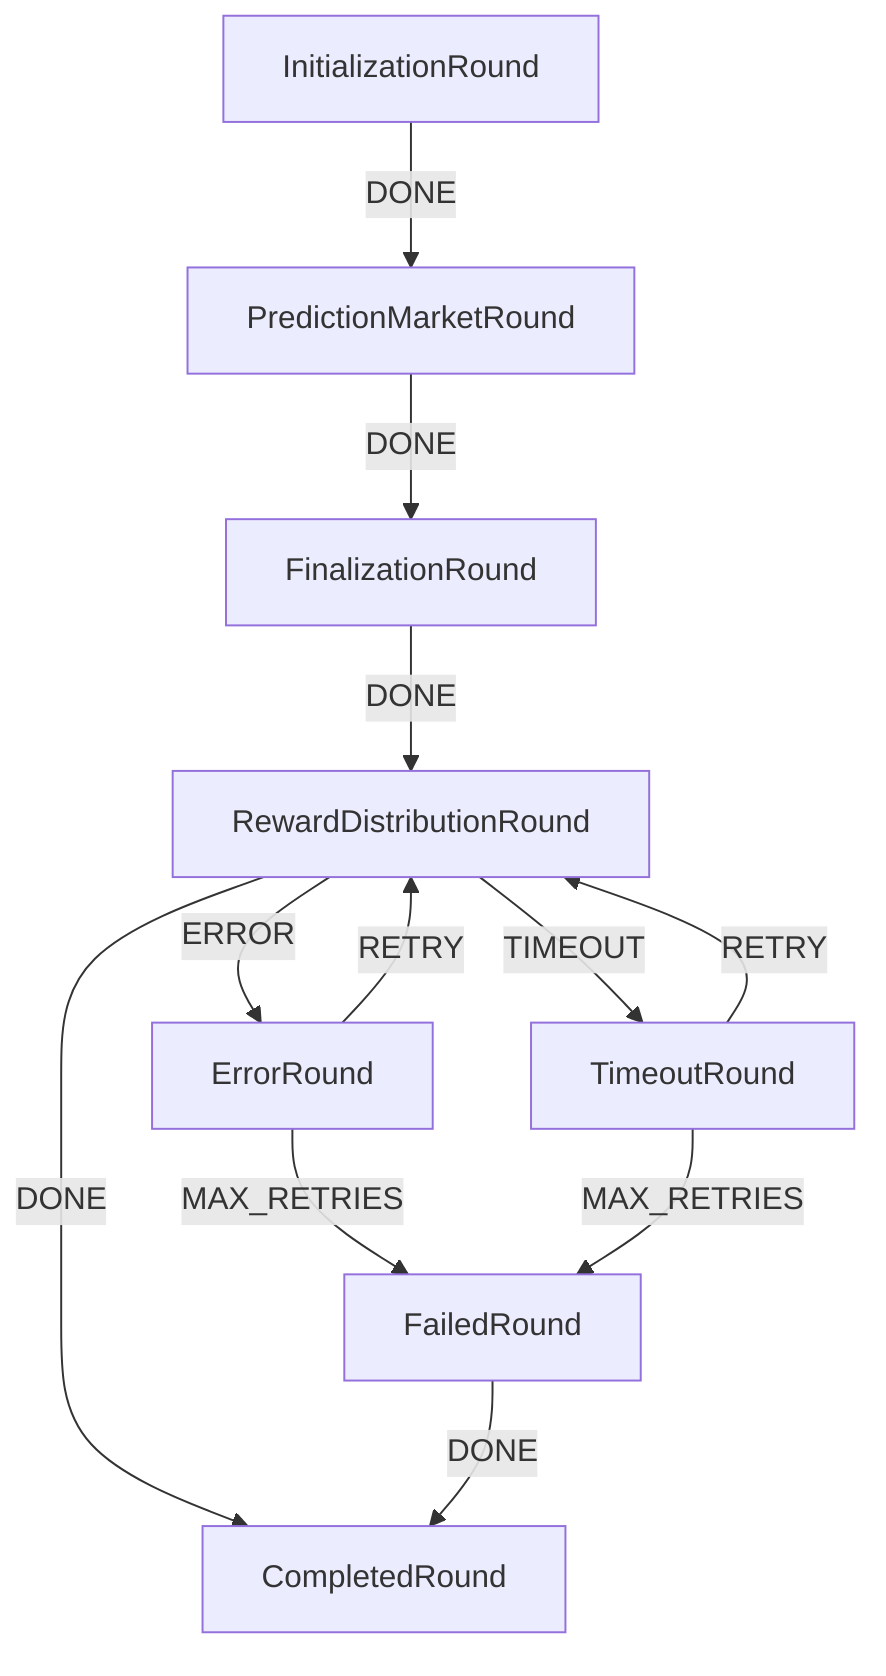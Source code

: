 graph TD
  InitializationRound
  PredictionMarketRound
  TimeoutRound
  FailedRound
  RewardDistributionRound
  InitializationRound
  ErrorRound
  FinalizationRound
  CompletedRound
  InitializationRound -->|DONE| PredictionMarketRound
  PredictionMarketRound -->|DONE| FinalizationRound
  FinalizationRound -->|DONE| RewardDistributionRound
  RewardDistributionRound -->|DONE| CompletedRound
  RewardDistributionRound -->|ERROR| ErrorRound
  RewardDistributionRound -->|TIMEOUT| TimeoutRound
  ErrorRound -->|RETRY| RewardDistributionRound
  ErrorRound -->|MAX_RETRIES| FailedRound
  TimeoutRound -->|RETRY| RewardDistributionRound
  TimeoutRound -->|MAX_RETRIES| FailedRound
  FailedRound -->|DONE| CompletedRound